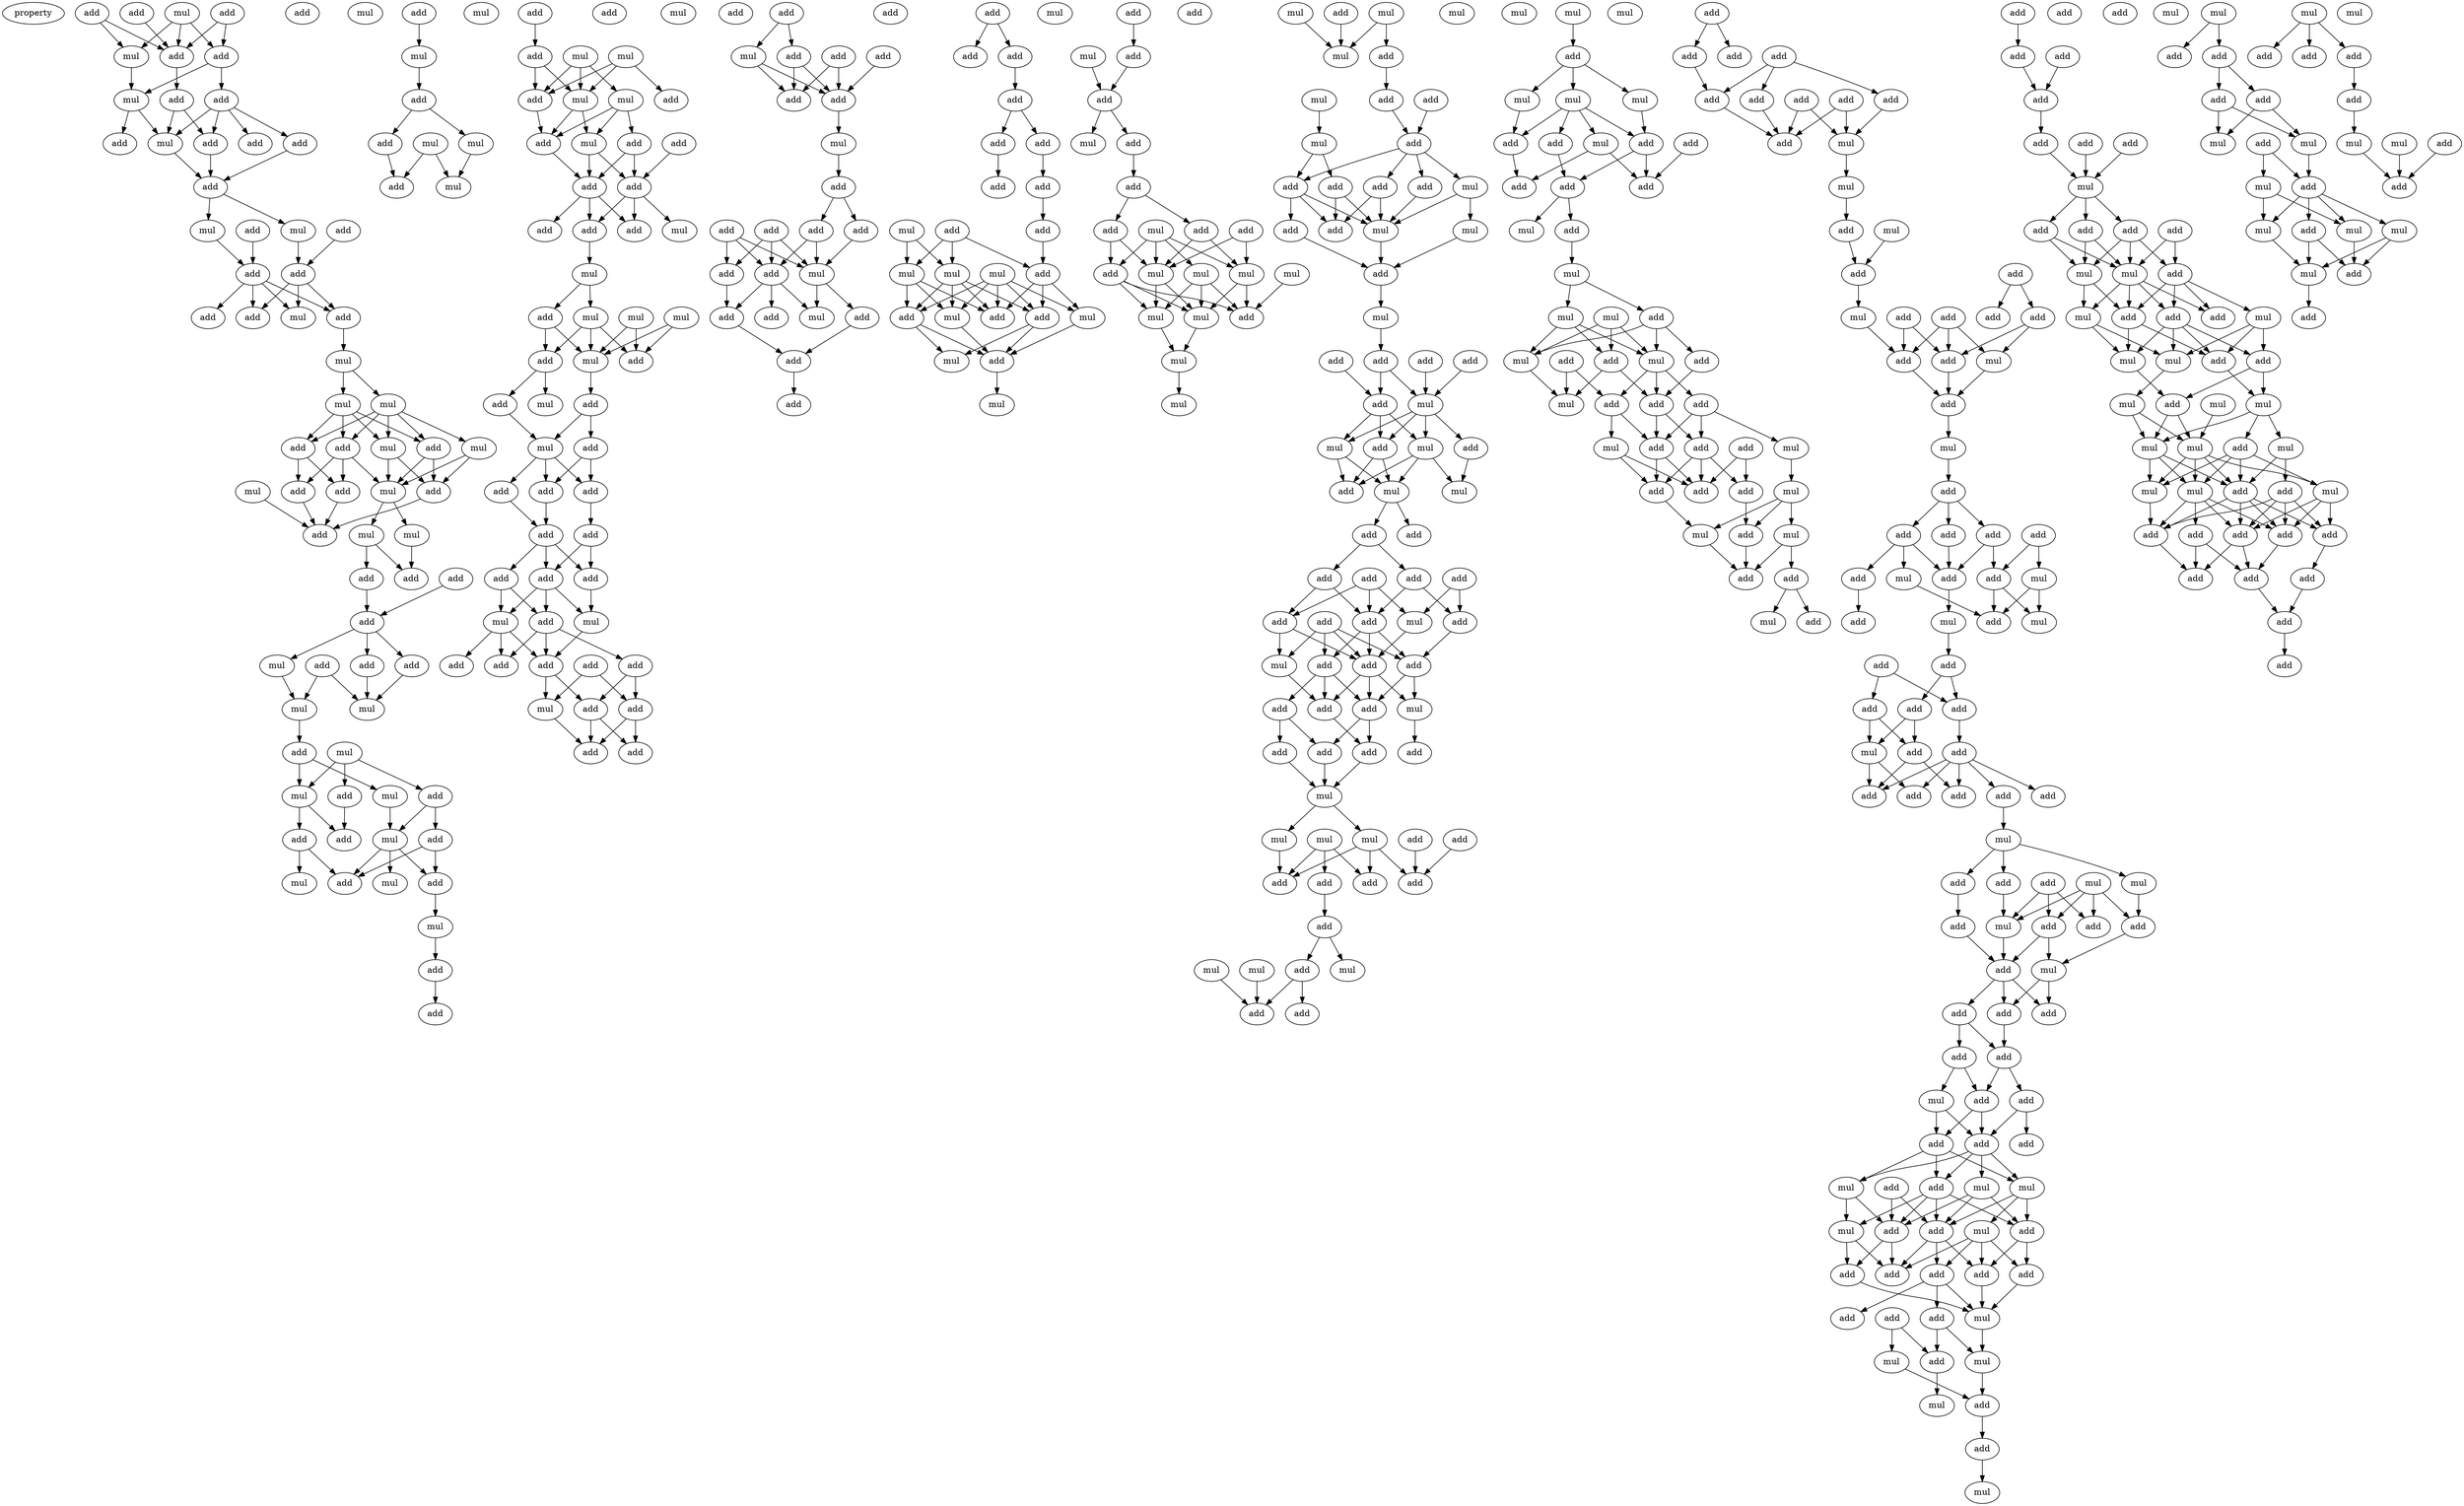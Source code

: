 digraph {
    node [fontcolor=black]
    property [mul=2,lf=2.0]
    0 [ label = add ];
    1 [ label = mul ];
    2 [ label = add ];
    3 [ label = add ];
    4 [ label = add ];
    5 [ label = add ];
    6 [ label = mul ];
    7 [ label = add ];
    8 [ label = add ];
    9 [ label = mul ];
    10 [ label = add ];
    11 [ label = mul ];
    12 [ label = add ];
    13 [ label = add ];
    14 [ label = add ];
    15 [ label = add ];
    16 [ label = mul ];
    17 [ label = add ];
    18 [ label = add ];
    19 [ label = mul ];
    20 [ label = add ];
    21 [ label = add ];
    22 [ label = add ];
    23 [ label = add ];
    24 [ label = mul ];
    25 [ label = add ];
    26 [ label = mul ];
    27 [ label = mul ];
    28 [ label = add ];
    29 [ label = mul ];
    30 [ label = add ];
    31 [ label = mul ];
    32 [ label = mul ];
    33 [ label = add ];
    34 [ label = add ];
    35 [ label = add ];
    36 [ label = mul ];
    37 [ label = add ];
    38 [ label = mul ];
    39 [ label = add ];
    40 [ label = mul ];
    41 [ label = add ];
    42 [ label = mul ];
    43 [ label = add ];
    44 [ label = add ];
    45 [ label = add ];
    46 [ label = add ];
    47 [ label = add ];
    48 [ label = add ];
    49 [ label = add ];
    50 [ label = mul ];
    51 [ label = mul ];
    52 [ label = mul ];
    53 [ label = mul ];
    54 [ label = mul ];
    55 [ label = add ];
    56 [ label = add ];
    57 [ label = add ];
    58 [ label = mul ];
    59 [ label = mul ];
    60 [ label = add ];
    61 [ label = add ];
    62 [ label = add ];
    63 [ label = mul ];
    64 [ label = mul ];
    65 [ label = add ];
    66 [ label = add ];
    67 [ label = mul ];
    68 [ label = mul ];
    69 [ label = add ];
    70 [ label = mul ];
    71 [ label = add ];
    72 [ label = mul ];
    73 [ label = add ];
    74 [ label = add ];
    75 [ label = mul ];
    76 [ label = add ];
    77 [ label = mul ];
    78 [ label = mul ];
    79 [ label = add ];
    80 [ label = add ];
    81 [ label = add ];
    82 [ label = mul ];
    83 [ label = add ];
    84 [ label = mul ];
    85 [ label = add ];
    86 [ label = mul ];
    87 [ label = mul ];
    88 [ label = mul ];
    89 [ label = add ];
    90 [ label = add ];
    91 [ label = mul ];
    92 [ label = add ];
    93 [ label = add ];
    94 [ label = add ];
    95 [ label = add ];
    96 [ label = add ];
    97 [ label = add ];
    98 [ label = mul ];
    99 [ label = add ];
    100 [ label = mul ];
    101 [ label = mul ];
    102 [ label = add ];
    103 [ label = mul ];
    104 [ label = mul ];
    105 [ label = mul ];
    106 [ label = add ];
    107 [ label = add ];
    108 [ label = add ];
    109 [ label = add ];
    110 [ label = mul ];
    111 [ label = add ];
    112 [ label = mul ];
    113 [ label = add ];
    114 [ label = add ];
    115 [ label = add ];
    116 [ label = add ];
    117 [ label = add ];
    118 [ label = add ];
    119 [ label = add ];
    120 [ label = add ];
    121 [ label = mul ];
    122 [ label = add ];
    123 [ label = mul ];
    124 [ label = add ];
    125 [ label = add ];
    126 [ label = add ];
    127 [ label = add ];
    128 [ label = add ];
    129 [ label = mul ];
    130 [ label = add ];
    131 [ label = add ];
    132 [ label = add ];
    133 [ label = add ];
    134 [ label = add ];
    135 [ label = add ];
    136 [ label = mul ];
    137 [ label = add ];
    138 [ label = add ];
    139 [ label = add ];
    140 [ label = add ];
    141 [ label = add ];
    142 [ label = mul ];
    143 [ label = add ];
    144 [ label = add ];
    145 [ label = add ];
    146 [ label = add ];
    147 [ label = add ];
    148 [ label = add ];
    149 [ label = add ];
    150 [ label = mul ];
    151 [ label = add ];
    152 [ label = add ];
    153 [ label = mul ];
    154 [ label = add ];
    155 [ label = add ];
    156 [ label = add ];
    157 [ label = add ];
    158 [ label = add ];
    159 [ label = mul ];
    160 [ label = add ];
    161 [ label = add ];
    162 [ label = add ];
    163 [ label = add ];
    164 [ label = add ];
    165 [ label = add ];
    166 [ label = add ];
    167 [ label = mul ];
    168 [ label = add ];
    169 [ label = add ];
    170 [ label = mul ];
    171 [ label = mul ];
    172 [ label = mul ];
    173 [ label = add ];
    174 [ label = add ];
    175 [ label = mul ];
    176 [ label = mul ];
    177 [ label = add ];
    178 [ label = add ];
    179 [ label = mul ];
    180 [ label = add ];
    181 [ label = mul ];
    182 [ label = add ];
    183 [ label = mul ];
    184 [ label = add ];
    185 [ label = add ];
    186 [ label = mul ];
    187 [ label = add ];
    188 [ label = add ];
    189 [ label = add ];
    190 [ label = add ];
    191 [ label = mul ];
    192 [ label = add ];
    193 [ label = add ];
    194 [ label = mul ];
    195 [ label = mul ];
    196 [ label = mul ];
    197 [ label = add ];
    198 [ label = mul ];
    199 [ label = mul ];
    200 [ label = mul ];
    201 [ label = add ];
    202 [ label = mul ];
    203 [ label = mul ];
    204 [ label = add ];
    205 [ label = mul ];
    206 [ label = mul ];
    207 [ label = mul ];
    208 [ label = add ];
    209 [ label = mul ];
    210 [ label = add ];
    211 [ label = add ];
    212 [ label = mul ];
    213 [ label = mul ];
    214 [ label = add ];
    215 [ label = add ];
    216 [ label = add ];
    217 [ label = mul ];
    218 [ label = add ];
    219 [ label = add ];
    220 [ label = mul ];
    221 [ label = add ];
    222 [ label = mul ];
    223 [ label = add ];
    224 [ label = mul ];
    225 [ label = add ];
    226 [ label = mul ];
    227 [ label = add ];
    228 [ label = add ];
    229 [ label = add ];
    230 [ label = add ];
    231 [ label = add ];
    232 [ label = mul ];
    233 [ label = mul ];
    234 [ label = add ];
    235 [ label = mul ];
    236 [ label = add ];
    237 [ label = add ];
    238 [ label = mul ];
    239 [ label = mul ];
    240 [ label = add ];
    241 [ label = add ];
    242 [ label = add ];
    243 [ label = add ];
    244 [ label = add ];
    245 [ label = add ];
    246 [ label = add ];
    247 [ label = add ];
    248 [ label = add ];
    249 [ label = add ];
    250 [ label = mul ];
    251 [ label = add ];
    252 [ label = mul ];
    253 [ label = add ];
    254 [ label = add ];
    255 [ label = mul ];
    256 [ label = add ];
    257 [ label = add ];
    258 [ label = add ];
    259 [ label = add ];
    260 [ label = add ];
    261 [ label = add ];
    262 [ label = add ];
    263 [ label = mul ];
    264 [ label = add ];
    265 [ label = add ];
    266 [ label = mul ];
    267 [ label = mul ];
    268 [ label = mul ];
    269 [ label = add ];
    270 [ label = add ];
    271 [ label = add ];
    272 [ label = add ];
    273 [ label = add ];
    274 [ label = mul ];
    275 [ label = add ];
    276 [ label = mul ];
    277 [ label = mul ];
    278 [ label = mul ];
    279 [ label = add ];
    280 [ label = add ];
    281 [ label = add ];
    282 [ label = mul ];
    283 [ label = mul ];
    284 [ label = mul ];
    285 [ label = add ];
    286 [ label = mul ];
    287 [ label = add ];
    288 [ label = add ];
    289 [ label = add ];
    290 [ label = add ];
    291 [ label = add ];
    292 [ label = add ];
    293 [ label = mul ];
    294 [ label = add ];
    295 [ label = mul ];
    296 [ label = add ];
    297 [ label = mul ];
    298 [ label = mul ];
    299 [ label = mul ];
    300 [ label = add ];
    301 [ label = add ];
    302 [ label = add ];
    303 [ label = mul ];
    304 [ label = mul ];
    305 [ label = add ];
    306 [ label = add ];
    307 [ label = add ];
    308 [ label = mul ];
    309 [ label = mul ];
    310 [ label = add ];
    311 [ label = add ];
    312 [ label = add ];
    313 [ label = mul ];
    314 [ label = add ];
    315 [ label = add ];
    316 [ label = add ];
    317 [ label = mul ];
    318 [ label = add ];
    319 [ label = mul ];
    320 [ label = add ];
    321 [ label = add ];
    322 [ label = mul ];
    323 [ label = add ];
    324 [ label = mul ];
    325 [ label = add ];
    326 [ label = add ];
    327 [ label = add ];
    328 [ label = add ];
    329 [ label = add ];
    330 [ label = add ];
    331 [ label = add ];
    332 [ label = add ];
    333 [ label = add ];
    334 [ label = add ];
    335 [ label = mul ];
    336 [ label = mul ];
    337 [ label = add ];
    338 [ label = mul ];
    339 [ label = add ];
    340 [ label = add ];
    341 [ label = add ];
    342 [ label = add ];
    343 [ label = add ];
    344 [ label = mul ];
    345 [ label = add ];
    346 [ label = mul ];
    347 [ label = add ];
    348 [ label = add ];
    349 [ label = add ];
    350 [ label = mul ];
    351 [ label = add ];
    352 [ label = add ];
    353 [ label = add ];
    354 [ label = add ];
    355 [ label = add ];
    356 [ label = add ];
    357 [ label = add ];
    358 [ label = mul ];
    359 [ label = add ];
    360 [ label = mul ];
    361 [ label = add ];
    362 [ label = mul ];
    363 [ label = mul ];
    364 [ label = add ];
    365 [ label = add ];
    366 [ label = add ];
    367 [ label = add ];
    368 [ label = add ];
    369 [ label = add ];
    370 [ label = mul ];
    371 [ label = add ];
    372 [ label = add ];
    373 [ label = add ];
    374 [ label = add ];
    375 [ label = add ];
    376 [ label = add ];
    377 [ label = add ];
    378 [ label = mul ];
    379 [ label = mul ];
    380 [ label = add ];
    381 [ label = add ];
    382 [ label = mul ];
    383 [ label = add ];
    384 [ label = add ];
    385 [ label = mul ];
    386 [ label = add ];
    387 [ label = add ];
    388 [ label = add ];
    389 [ label = add ];
    390 [ label = mul ];
    391 [ label = add ];
    392 [ label = add ];
    393 [ label = add ];
    394 [ label = add ];
    395 [ label = add ];
    396 [ label = mul ];
    397 [ label = add ];
    398 [ label = add ];
    399 [ label = add ];
    400 [ label = add ];
    401 [ label = add ];
    402 [ label = mul ];
    403 [ label = add ];
    404 [ label = mul ];
    405 [ label = add ];
    406 [ label = mul ];
    407 [ label = mul ];
    408 [ label = mul ];
    409 [ label = add ];
    410 [ label = add ];
    411 [ label = add ];
    412 [ label = add ];
    413 [ label = add ];
    414 [ label = add ];
    415 [ label = add ];
    416 [ label = add ];
    417 [ label = add ];
    418 [ label = add ];
    419 [ label = add ];
    420 [ label = mul ];
    421 [ label = add ];
    422 [ label = mul ];
    423 [ label = mul ];
    424 [ label = mul ];
    425 [ label = add ];
    426 [ label = add ];
    427 [ label = add ];
    428 [ label = add ];
    429 [ label = add ];
    430 [ label = mul ];
    431 [ label = add ];
    432 [ label = add ];
    433 [ label = add ];
    434 [ label = add ];
    435 [ label = add ];
    436 [ label = mul ];
    437 [ label = add ];
    438 [ label = mul ];
    439 [ label = add ];
    440 [ label = add ];
    441 [ label = add ];
    442 [ label = add ];
    443 [ label = mul ];
    444 [ label = add ];
    445 [ label = mul ];
    446 [ label = mul ];
    447 [ label = add ];
    448 [ label = add ];
    449 [ label = mul ];
    450 [ label = add ];
    451 [ label = add ];
    452 [ label = mul ];
    453 [ label = add ];
    454 [ label = mul ];
    455 [ label = add ];
    456 [ label = mul ];
    457 [ label = mul ];
    458 [ label = mul ];
    459 [ label = mul ];
    460 [ label = mul ];
    461 [ label = add ];
    462 [ label = mul ];
    463 [ label = add ];
    464 [ label = mul ];
    465 [ label = add ];
    466 [ label = mul ];
    467 [ label = mul ];
    468 [ label = add ];
    469 [ label = add ];
    470 [ label = add ];
    471 [ label = add ];
    472 [ label = add ];
    473 [ label = add ];
    474 [ label = add ];
    475 [ label = add ];
    476 [ label = mul ];
    477 [ label = add ];
    478 [ label = add ];
    479 [ label = add ];
    480 [ label = add ];
    481 [ label = add ];
    482 [ label = add ];
    483 [ label = add ];
    484 [ label = mul ];
    485 [ label = mul ];
    486 [ label = add ];
    487 [ label = mul ];
    488 [ label = mul ];
    489 [ label = mul ];
    490 [ label = mul ];
    491 [ label = add ];
    492 [ label = mul ];
    493 [ label = add ];
    494 [ label = mul ];
    495 [ label = add ];
    496 [ label = add ];
    497 [ label = add ];
    498 [ label = add ];
    499 [ label = add ];
    500 [ label = mul ];
    501 [ label = mul ];
    502 [ label = mul ];
    503 [ label = add ];
    504 [ label = add ];
    0 -> 5 [ name = 0 ];
    1 -> 4 [ name = 1 ];
    1 -> 5 [ name = 2 ];
    1 -> 6 [ name = 3 ];
    2 -> 4 [ name = 4 ];
    2 -> 5 [ name = 5 ];
    3 -> 5 [ name = 6 ];
    3 -> 6 [ name = 7 ];
    4 -> 8 [ name = 8 ];
    4 -> 9 [ name = 9 ];
    5 -> 7 [ name = 10 ];
    6 -> 9 [ name = 11 ];
    7 -> 11 [ name = 12 ];
    7 -> 13 [ name = 13 ];
    8 -> 10 [ name = 14 ];
    8 -> 11 [ name = 15 ];
    8 -> 12 [ name = 16 ];
    8 -> 13 [ name = 17 ];
    9 -> 11 [ name = 18 ];
    9 -> 14 [ name = 19 ];
    11 -> 15 [ name = 20 ];
    12 -> 15 [ name = 21 ];
    13 -> 15 [ name = 22 ];
    15 -> 16 [ name = 23 ];
    15 -> 19 [ name = 24 ];
    16 -> 20 [ name = 25 ];
    17 -> 20 [ name = 26 ];
    18 -> 21 [ name = 27 ];
    19 -> 21 [ name = 28 ];
    20 -> 22 [ name = 29 ];
    20 -> 23 [ name = 30 ];
    20 -> 24 [ name = 31 ];
    20 -> 25 [ name = 32 ];
    21 -> 23 [ name = 33 ];
    21 -> 24 [ name = 34 ];
    21 -> 25 [ name = 35 ];
    25 -> 26 [ name = 36 ];
    26 -> 27 [ name = 37 ];
    26 -> 29 [ name = 38 ];
    27 -> 30 [ name = 39 ];
    27 -> 31 [ name = 40 ];
    27 -> 33 [ name = 41 ];
    27 -> 34 [ name = 42 ];
    29 -> 30 [ name = 43 ];
    29 -> 31 [ name = 44 ];
    29 -> 32 [ name = 45 ];
    29 -> 33 [ name = 46 ];
    29 -> 34 [ name = 47 ];
    30 -> 37 [ name = 48 ];
    30 -> 39 [ name = 49 ];
    31 -> 35 [ name = 50 ];
    31 -> 36 [ name = 51 ];
    32 -> 35 [ name = 52 ];
    32 -> 36 [ name = 53 ];
    33 -> 35 [ name = 54 ];
    33 -> 36 [ name = 55 ];
    34 -> 36 [ name = 56 ];
    34 -> 37 [ name = 57 ];
    34 -> 39 [ name = 58 ];
    35 -> 41 [ name = 59 ];
    36 -> 40 [ name = 60 ];
    36 -> 42 [ name = 61 ];
    37 -> 41 [ name = 62 ];
    38 -> 41 [ name = 63 ];
    39 -> 41 [ name = 64 ];
    40 -> 43 [ name = 65 ];
    40 -> 44 [ name = 66 ];
    42 -> 43 [ name = 67 ];
    44 -> 46 [ name = 68 ];
    45 -> 46 [ name = 69 ];
    46 -> 47 [ name = 70 ];
    46 -> 49 [ name = 71 ];
    46 -> 50 [ name = 72 ];
    47 -> 53 [ name = 73 ];
    48 -> 52 [ name = 74 ];
    48 -> 53 [ name = 75 ];
    49 -> 53 [ name = 76 ];
    50 -> 52 [ name = 77 ];
    52 -> 55 [ name = 78 ];
    54 -> 56 [ name = 79 ];
    54 -> 57 [ name = 80 ];
    54 -> 59 [ name = 81 ];
    55 -> 58 [ name = 82 ];
    55 -> 59 [ name = 83 ];
    56 -> 61 [ name = 84 ];
    56 -> 63 [ name = 85 ];
    57 -> 60 [ name = 86 ];
    58 -> 63 [ name = 87 ];
    59 -> 60 [ name = 88 ];
    59 -> 62 [ name = 89 ];
    61 -> 65 [ name = 90 ];
    61 -> 66 [ name = 91 ];
    62 -> 65 [ name = 92 ];
    62 -> 67 [ name = 93 ];
    63 -> 64 [ name = 94 ];
    63 -> 65 [ name = 95 ];
    63 -> 66 [ name = 96 ];
    66 -> 68 [ name = 97 ];
    68 -> 71 [ name = 98 ];
    69 -> 72 [ name = 99 ];
    71 -> 73 [ name = 100 ];
    72 -> 74 [ name = 101 ];
    74 -> 76 [ name = 102 ];
    74 -> 77 [ name = 103 ];
    75 -> 78 [ name = 104 ];
    75 -> 79 [ name = 105 ];
    76 -> 79 [ name = 106 ];
    77 -> 78 [ name = 107 ];
    80 -> 83 [ name = 108 ];
    82 -> 85 [ name = 109 ];
    82 -> 88 [ name = 110 ];
    82 -> 89 [ name = 111 ];
    83 -> 85 [ name = 112 ];
    83 -> 88 [ name = 113 ];
    84 -> 85 [ name = 114 ];
    84 -> 86 [ name = 115 ];
    84 -> 88 [ name = 116 ];
    85 -> 90 [ name = 117 ];
    86 -> 90 [ name = 118 ];
    86 -> 91 [ name = 119 ];
    86 -> 92 [ name = 120 ];
    88 -> 90 [ name = 121 ];
    88 -> 91 [ name = 122 ];
    90 -> 94 [ name = 123 ];
    91 -> 94 [ name = 124 ];
    91 -> 95 [ name = 125 ];
    92 -> 94 [ name = 126 ];
    92 -> 95 [ name = 127 ];
    93 -> 95 [ name = 128 ];
    94 -> 96 [ name = 129 ];
    94 -> 97 [ name = 130 ];
    94 -> 99 [ name = 131 ];
    95 -> 96 [ name = 132 ];
    95 -> 97 [ name = 133 ];
    95 -> 98 [ name = 134 ];
    96 -> 100 [ name = 135 ];
    100 -> 101 [ name = 136 ];
    100 -> 102 [ name = 137 ];
    101 -> 105 [ name = 138 ];
    101 -> 106 [ name = 139 ];
    101 -> 107 [ name = 140 ];
    102 -> 105 [ name = 141 ];
    102 -> 106 [ name = 142 ];
    103 -> 105 [ name = 143 ];
    103 -> 107 [ name = 144 ];
    104 -> 105 [ name = 145 ];
    104 -> 107 [ name = 146 ];
    105 -> 109 [ name = 147 ];
    106 -> 108 [ name = 148 ];
    106 -> 110 [ name = 149 ];
    108 -> 112 [ name = 150 ];
    109 -> 111 [ name = 151 ];
    109 -> 112 [ name = 152 ];
    111 -> 114 [ name = 153 ];
    111 -> 115 [ name = 154 ];
    112 -> 113 [ name = 155 ];
    112 -> 114 [ name = 156 ];
    112 -> 115 [ name = 157 ];
    113 -> 116 [ name = 158 ];
    114 -> 116 [ name = 159 ];
    115 -> 117 [ name = 160 ];
    116 -> 118 [ name = 161 ];
    116 -> 119 [ name = 162 ];
    116 -> 120 [ name = 163 ];
    117 -> 118 [ name = 164 ];
    117 -> 119 [ name = 165 ];
    118 -> 121 [ name = 166 ];
    118 -> 122 [ name = 167 ];
    118 -> 123 [ name = 168 ];
    119 -> 123 [ name = 169 ];
    120 -> 121 [ name = 170 ];
    120 -> 122 [ name = 171 ];
    121 -> 125 [ name = 172 ];
    121 -> 126 [ name = 173 ];
    121 -> 127 [ name = 174 ];
    122 -> 125 [ name = 175 ];
    122 -> 126 [ name = 176 ];
    122 -> 128 [ name = 177 ];
    123 -> 125 [ name = 178 ];
    124 -> 129 [ name = 179 ];
    124 -> 130 [ name = 180 ];
    125 -> 129 [ name = 181 ];
    125 -> 131 [ name = 182 ];
    128 -> 130 [ name = 183 ];
    128 -> 131 [ name = 184 ];
    129 -> 132 [ name = 185 ];
    130 -> 132 [ name = 186 ];
    130 -> 133 [ name = 187 ];
    131 -> 132 [ name = 188 ];
    131 -> 133 [ name = 189 ];
    135 -> 136 [ name = 190 ];
    135 -> 137 [ name = 191 ];
    136 -> 140 [ name = 192 ];
    136 -> 141 [ name = 193 ];
    137 -> 140 [ name = 194 ];
    137 -> 141 [ name = 195 ];
    138 -> 140 [ name = 196 ];
    138 -> 141 [ name = 197 ];
    139 -> 141 [ name = 198 ];
    141 -> 142 [ name = 199 ];
    142 -> 143 [ name = 200 ];
    143 -> 144 [ name = 201 ];
    143 -> 147 [ name = 202 ];
    144 -> 150 [ name = 203 ];
    145 -> 148 [ name = 204 ];
    145 -> 149 [ name = 205 ];
    145 -> 150 [ name = 206 ];
    146 -> 148 [ name = 207 ];
    146 -> 149 [ name = 208 ];
    146 -> 150 [ name = 209 ];
    147 -> 149 [ name = 210 ];
    147 -> 150 [ name = 211 ];
    148 -> 152 [ name = 212 ];
    149 -> 151 [ name = 213 ];
    149 -> 152 [ name = 214 ];
    149 -> 153 [ name = 215 ];
    150 -> 153 [ name = 216 ];
    150 -> 154 [ name = 217 ];
    152 -> 155 [ name = 218 ];
    154 -> 155 [ name = 219 ];
    155 -> 157 [ name = 220 ];
    158 -> 160 [ name = 221 ];
    158 -> 161 [ name = 222 ];
    161 -> 162 [ name = 223 ];
    162 -> 163 [ name = 224 ];
    162 -> 164 [ name = 225 ];
    163 -> 165 [ name = 226 ];
    164 -> 166 [ name = 227 ];
    166 -> 169 [ name = 228 ];
    167 -> 171 [ name = 229 ];
    167 -> 172 [ name = 230 ];
    168 -> 171 [ name = 231 ];
    168 -> 172 [ name = 232 ];
    168 -> 173 [ name = 233 ];
    169 -> 173 [ name = 234 ];
    170 -> 174 [ name = 235 ];
    170 -> 175 [ name = 236 ];
    170 -> 176 [ name = 237 ];
    170 -> 177 [ name = 238 ];
    170 -> 178 [ name = 239 ];
    171 -> 174 [ name = 240 ];
    171 -> 175 [ name = 241 ];
    171 -> 177 [ name = 242 ];
    171 -> 178 [ name = 243 ];
    172 -> 174 [ name = 244 ];
    172 -> 175 [ name = 245 ];
    172 -> 177 [ name = 246 ];
    173 -> 174 [ name = 247 ];
    173 -> 176 [ name = 248 ];
    173 -> 178 [ name = 249 ];
    175 -> 180 [ name = 250 ];
    176 -> 180 [ name = 251 ];
    177 -> 179 [ name = 252 ];
    177 -> 180 [ name = 253 ];
    178 -> 179 [ name = 254 ];
    178 -> 180 [ name = 255 ];
    180 -> 181 [ name = 256 ];
    182 -> 184 [ name = 257 ];
    183 -> 185 [ name = 258 ];
    184 -> 185 [ name = 259 ];
    185 -> 186 [ name = 260 ];
    185 -> 188 [ name = 261 ];
    188 -> 189 [ name = 262 ];
    189 -> 190 [ name = 263 ];
    189 -> 192 [ name = 264 ];
    190 -> 194 [ name = 265 ];
    190 -> 197 [ name = 266 ];
    191 -> 194 [ name = 267 ];
    191 -> 196 [ name = 268 ];
    191 -> 197 [ name = 269 ];
    191 -> 198 [ name = 270 ];
    192 -> 194 [ name = 271 ];
    192 -> 198 [ name = 272 ];
    193 -> 194 [ name = 273 ];
    193 -> 198 [ name = 274 ];
    194 -> 199 [ name = 275 ];
    194 -> 200 [ name = 276 ];
    195 -> 201 [ name = 277 ];
    196 -> 199 [ name = 278 ];
    196 -> 200 [ name = 279 ];
    196 -> 201 [ name = 280 ];
    197 -> 199 [ name = 281 ];
    197 -> 200 [ name = 282 ];
    197 -> 201 [ name = 283 ];
    198 -> 199 [ name = 284 ];
    198 -> 201 [ name = 285 ];
    199 -> 202 [ name = 286 ];
    200 -> 202 [ name = 287 ];
    202 -> 206 [ name = 288 ];
    203 -> 209 [ name = 289 ];
    204 -> 209 [ name = 290 ];
    207 -> 208 [ name = 291 ];
    207 -> 209 [ name = 292 ];
    208 -> 210 [ name = 293 ];
    210 -> 214 [ name = 294 ];
    211 -> 214 [ name = 295 ];
    212 -> 213 [ name = 296 ];
    213 -> 215 [ name = 297 ];
    213 -> 219 [ name = 298 ];
    214 -> 215 [ name = 299 ];
    214 -> 216 [ name = 300 ];
    214 -> 217 [ name = 301 ];
    214 -> 218 [ name = 302 ];
    215 -> 220 [ name = 303 ];
    215 -> 221 [ name = 304 ];
    215 -> 223 [ name = 305 ];
    216 -> 220 [ name = 306 ];
    217 -> 220 [ name = 307 ];
    217 -> 222 [ name = 308 ];
    218 -> 220 [ name = 309 ];
    218 -> 223 [ name = 310 ];
    219 -> 220 [ name = 311 ];
    219 -> 223 [ name = 312 ];
    220 -> 225 [ name = 313 ];
    221 -> 225 [ name = 314 ];
    222 -> 225 [ name = 315 ];
    225 -> 226 [ name = 316 ];
    226 -> 228 [ name = 317 ];
    227 -> 232 [ name = 318 ];
    228 -> 231 [ name = 319 ];
    228 -> 232 [ name = 320 ];
    229 -> 232 [ name = 321 ];
    230 -> 231 [ name = 322 ];
    231 -> 233 [ name = 323 ];
    231 -> 234 [ name = 324 ];
    231 -> 235 [ name = 325 ];
    232 -> 233 [ name = 326 ];
    232 -> 234 [ name = 327 ];
    232 -> 235 [ name = 328 ];
    232 -> 236 [ name = 329 ];
    233 -> 237 [ name = 330 ];
    233 -> 239 [ name = 331 ];
    234 -> 237 [ name = 332 ];
    234 -> 239 [ name = 333 ];
    235 -> 237 [ name = 334 ];
    235 -> 238 [ name = 335 ];
    235 -> 239 [ name = 336 ];
    236 -> 238 [ name = 337 ];
    239 -> 240 [ name = 338 ];
    239 -> 241 [ name = 339 ];
    240 -> 243 [ name = 340 ];
    240 -> 244 [ name = 341 ];
    242 -> 247 [ name = 342 ];
    242 -> 250 [ name = 343 ];
    243 -> 246 [ name = 344 ];
    243 -> 248 [ name = 345 ];
    244 -> 247 [ name = 346 ];
    244 -> 248 [ name = 347 ];
    245 -> 246 [ name = 348 ];
    245 -> 248 [ name = 349 ];
    245 -> 250 [ name = 350 ];
    246 -> 251 [ name = 351 ];
    246 -> 252 [ name = 352 ];
    247 -> 253 [ name = 353 ];
    248 -> 251 [ name = 354 ];
    248 -> 253 [ name = 355 ];
    248 -> 254 [ name = 356 ];
    249 -> 251 [ name = 357 ];
    249 -> 252 [ name = 358 ];
    249 -> 253 [ name = 359 ];
    249 -> 254 [ name = 360 ];
    250 -> 251 [ name = 361 ];
    251 -> 255 [ name = 362 ];
    251 -> 256 [ name = 363 ];
    251 -> 257 [ name = 364 ];
    252 -> 257 [ name = 365 ];
    253 -> 255 [ name = 366 ];
    253 -> 256 [ name = 367 ];
    254 -> 256 [ name = 368 ];
    254 -> 257 [ name = 369 ];
    254 -> 258 [ name = 370 ];
    255 -> 261 [ name = 371 ];
    256 -> 260 [ name = 372 ];
    256 -> 262 [ name = 373 ];
    257 -> 260 [ name = 374 ];
    258 -> 259 [ name = 375 ];
    258 -> 262 [ name = 376 ];
    259 -> 263 [ name = 377 ];
    260 -> 263 [ name = 378 ];
    262 -> 263 [ name = 379 ];
    263 -> 266 [ name = 380 ];
    263 -> 268 [ name = 381 ];
    264 -> 272 [ name = 382 ];
    265 -> 272 [ name = 383 ];
    266 -> 269 [ name = 384 ];
    266 -> 271 [ name = 385 ];
    266 -> 272 [ name = 386 ];
    267 -> 269 [ name = 387 ];
    267 -> 270 [ name = 388 ];
    267 -> 271 [ name = 389 ];
    268 -> 271 [ name = 390 ];
    270 -> 273 [ name = 391 ];
    273 -> 275 [ name = 392 ];
    273 -> 278 [ name = 393 ];
    274 -> 279 [ name = 394 ];
    275 -> 279 [ name = 395 ];
    275 -> 280 [ name = 396 ];
    276 -> 279 [ name = 397 ];
    277 -> 281 [ name = 398 ];
    281 -> 282 [ name = 399 ];
    281 -> 283 [ name = 400 ];
    281 -> 284 [ name = 401 ];
    282 -> 285 [ name = 402 ];
    282 -> 286 [ name = 403 ];
    282 -> 287 [ name = 404 ];
    282 -> 289 [ name = 405 ];
    283 -> 289 [ name = 406 ];
    284 -> 285 [ name = 407 ];
    285 -> 291 [ name = 408 ];
    286 -> 291 [ name = 409 ];
    286 -> 292 [ name = 410 ];
    287 -> 290 [ name = 411 ];
    288 -> 292 [ name = 412 ];
    289 -> 290 [ name = 413 ];
    289 -> 292 [ name = 414 ];
    290 -> 293 [ name = 415 ];
    290 -> 294 [ name = 416 ];
    294 -> 295 [ name = 417 ];
    295 -> 296 [ name = 418 ];
    295 -> 298 [ name = 419 ];
    296 -> 299 [ name = 420 ];
    296 -> 301 [ name = 421 ];
    296 -> 303 [ name = 422 ];
    297 -> 299 [ name = 423 ];
    297 -> 300 [ name = 424 ];
    297 -> 303 [ name = 425 ];
    298 -> 299 [ name = 426 ];
    298 -> 300 [ name = 427 ];
    298 -> 303 [ name = 428 ];
    299 -> 304 [ name = 429 ];
    300 -> 304 [ name = 430 ];
    300 -> 307 [ name = 431 ];
    301 -> 307 [ name = 432 ];
    302 -> 304 [ name = 433 ];
    302 -> 306 [ name = 434 ];
    303 -> 305 [ name = 435 ];
    303 -> 306 [ name = 436 ];
    303 -> 307 [ name = 437 ];
    305 -> 309 [ name = 438 ];
    305 -> 310 [ name = 439 ];
    305 -> 312 [ name = 440 ];
    306 -> 308 [ name = 441 ];
    306 -> 312 [ name = 442 ];
    307 -> 310 [ name = 443 ];
    307 -> 312 [ name = 444 ];
    308 -> 315 [ name = 445 ];
    308 -> 316 [ name = 446 ];
    309 -> 313 [ name = 447 ];
    310 -> 314 [ name = 448 ];
    310 -> 315 [ name = 449 ];
    310 -> 316 [ name = 450 ];
    311 -> 314 [ name = 451 ];
    311 -> 316 [ name = 452 ];
    312 -> 315 [ name = 453 ];
    312 -> 316 [ name = 454 ];
    313 -> 317 [ name = 455 ];
    313 -> 318 [ name = 456 ];
    313 -> 319 [ name = 457 ];
    314 -> 318 [ name = 458 ];
    315 -> 319 [ name = 459 ];
    317 -> 320 [ name = 460 ];
    317 -> 321 [ name = 461 ];
    318 -> 320 [ name = 462 ];
    319 -> 320 [ name = 463 ];
    321 -> 322 [ name = 464 ];
    321 -> 323 [ name = 465 ];
    325 -> 326 [ name = 466 ];
    325 -> 328 [ name = 467 ];
    326 -> 333 [ name = 468 ];
    327 -> 331 [ name = 469 ];
    327 -> 332 [ name = 470 ];
    327 -> 333 [ name = 471 ];
    329 -> 334 [ name = 472 ];
    329 -> 335 [ name = 473 ];
    330 -> 334 [ name = 474 ];
    330 -> 335 [ name = 475 ];
    331 -> 334 [ name = 476 ];
    332 -> 335 [ name = 477 ];
    333 -> 334 [ name = 478 ];
    335 -> 336 [ name = 479 ];
    336 -> 337 [ name = 480 ];
    337 -> 340 [ name = 481 ];
    338 -> 340 [ name = 482 ];
    339 -> 341 [ name = 483 ];
    339 -> 342 [ name = 484 ];
    340 -> 344 [ name = 485 ];
    341 -> 346 [ name = 486 ];
    341 -> 348 [ name = 487 ];
    343 -> 346 [ name = 488 ];
    343 -> 347 [ name = 489 ];
    343 -> 348 [ name = 490 ];
    344 -> 347 [ name = 491 ];
    345 -> 347 [ name = 492 ];
    345 -> 348 [ name = 493 ];
    346 -> 349 [ name = 494 ];
    347 -> 349 [ name = 495 ];
    348 -> 349 [ name = 496 ];
    349 -> 350 [ name = 497 ];
    350 -> 351 [ name = 498 ];
    351 -> 353 [ name = 499 ];
    351 -> 354 [ name = 500 ];
    351 -> 355 [ name = 501 ];
    352 -> 356 [ name = 502 ];
    352 -> 358 [ name = 503 ];
    353 -> 359 [ name = 504 ];
    354 -> 357 [ name = 505 ];
    354 -> 359 [ name = 506 ];
    354 -> 360 [ name = 507 ];
    355 -> 356 [ name = 508 ];
    355 -> 359 [ name = 509 ];
    356 -> 361 [ name = 510 ];
    356 -> 362 [ name = 511 ];
    357 -> 364 [ name = 512 ];
    358 -> 361 [ name = 513 ];
    358 -> 362 [ name = 514 ];
    359 -> 363 [ name = 515 ];
    360 -> 361 [ name = 516 ];
    363 -> 365 [ name = 517 ];
    365 -> 367 [ name = 518 ];
    365 -> 368 [ name = 519 ];
    366 -> 368 [ name = 520 ];
    366 -> 369 [ name = 521 ];
    367 -> 370 [ name = 522 ];
    367 -> 372 [ name = 523 ];
    368 -> 371 [ name = 524 ];
    369 -> 370 [ name = 525 ];
    369 -> 372 [ name = 526 ];
    370 -> 374 [ name = 527 ];
    370 -> 375 [ name = 528 ];
    371 -> 373 [ name = 529 ];
    371 -> 374 [ name = 530 ];
    371 -> 375 [ name = 531 ];
    371 -> 376 [ name = 532 ];
    371 -> 377 [ name = 533 ];
    372 -> 374 [ name = 534 ];
    372 -> 376 [ name = 535 ];
    377 -> 378 [ name = 536 ];
    378 -> 380 [ name = 537 ];
    378 -> 381 [ name = 538 ];
    378 -> 382 [ name = 539 ];
    379 -> 384 [ name = 540 ];
    379 -> 385 [ name = 541 ];
    379 -> 387 [ name = 542 ];
    379 -> 388 [ name = 543 ];
    380 -> 385 [ name = 544 ];
    381 -> 386 [ name = 545 ];
    382 -> 387 [ name = 546 ];
    383 -> 384 [ name = 547 ];
    383 -> 385 [ name = 548 ];
    383 -> 388 [ name = 549 ];
    384 -> 389 [ name = 550 ];
    384 -> 390 [ name = 551 ];
    385 -> 389 [ name = 552 ];
    386 -> 389 [ name = 553 ];
    387 -> 390 [ name = 554 ];
    389 -> 391 [ name = 555 ];
    389 -> 392 [ name = 556 ];
    389 -> 393 [ name = 557 ];
    390 -> 392 [ name = 558 ];
    390 -> 393 [ name = 559 ];
    391 -> 394 [ name = 560 ];
    391 -> 395 [ name = 561 ];
    393 -> 395 [ name = 562 ];
    394 -> 396 [ name = 563 ];
    394 -> 397 [ name = 564 ];
    395 -> 397 [ name = 565 ];
    395 -> 398 [ name = 566 ];
    396 -> 399 [ name = 567 ];
    396 -> 401 [ name = 568 ];
    397 -> 399 [ name = 569 ];
    397 -> 401 [ name = 570 ];
    398 -> 399 [ name = 571 ];
    398 -> 400 [ name = 572 ];
    399 -> 402 [ name = 573 ];
    399 -> 403 [ name = 574 ];
    399 -> 404 [ name = 575 ];
    399 -> 406 [ name = 576 ];
    401 -> 402 [ name = 577 ];
    401 -> 403 [ name = 578 ];
    401 -> 404 [ name = 579 ];
    402 -> 407 [ name = 580 ];
    402 -> 409 [ name = 581 ];
    403 -> 407 [ name = 582 ];
    403 -> 409 [ name = 583 ];
    403 -> 410 [ name = 584 ];
    403 -> 411 [ name = 585 ];
    404 -> 408 [ name = 586 ];
    404 -> 410 [ name = 587 ];
    404 -> 411 [ name = 588 ];
    405 -> 409 [ name = 589 ];
    405 -> 410 [ name = 590 ];
    406 -> 409 [ name = 591 ];
    406 -> 410 [ name = 592 ];
    406 -> 411 [ name = 593 ];
    407 -> 413 [ name = 594 ];
    407 -> 414 [ name = 595 ];
    408 -> 412 [ name = 596 ];
    408 -> 413 [ name = 597 ];
    408 -> 415 [ name = 598 ];
    408 -> 416 [ name = 599 ];
    409 -> 413 [ name = 600 ];
    409 -> 414 [ name = 601 ];
    410 -> 413 [ name = 602 ];
    410 -> 415 [ name = 603 ];
    410 -> 416 [ name = 604 ];
    411 -> 412 [ name = 605 ];
    411 -> 416 [ name = 606 ];
    412 -> 420 [ name = 607 ];
    414 -> 420 [ name = 608 ];
    415 -> 418 [ name = 609 ];
    415 -> 419 [ name = 610 ];
    415 -> 420 [ name = 611 ];
    416 -> 420 [ name = 612 ];
    417 -> 421 [ name = 613 ];
    417 -> 422 [ name = 614 ];
    419 -> 421 [ name = 615 ];
    419 -> 423 [ name = 616 ];
    420 -> 423 [ name = 617 ];
    421 -> 424 [ name = 618 ];
    422 -> 425 [ name = 619 ];
    423 -> 425 [ name = 620 ];
    425 -> 427 [ name = 621 ];
    426 -> 429 [ name = 622 ];
    427 -> 430 [ name = 623 ];
    429 -> 432 [ name = 624 ];
    431 -> 432 [ name = 625 ];
    432 -> 433 [ name = 626 ];
    433 -> 438 [ name = 627 ];
    435 -> 438 [ name = 628 ];
    437 -> 438 [ name = 629 ];
    438 -> 440 [ name = 630 ];
    438 -> 441 [ name = 631 ];
    438 -> 442 [ name = 632 ];
    439 -> 443 [ name = 633 ];
    439 -> 444 [ name = 634 ];
    440 -> 443 [ name = 635 ];
    440 -> 444 [ name = 636 ];
    440 -> 445 [ name = 637 ];
    441 -> 443 [ name = 638 ];
    441 -> 445 [ name = 639 ];
    442 -> 443 [ name = 640 ];
    442 -> 445 [ name = 641 ];
    443 -> 446 [ name = 642 ];
    443 -> 447 [ name = 643 ];
    443 -> 448 [ name = 644 ];
    443 -> 450 [ name = 645 ];
    444 -> 447 [ name = 646 ];
    444 -> 448 [ name = 647 ];
    444 -> 449 [ name = 648 ];
    444 -> 450 [ name = 649 ];
    445 -> 446 [ name = 650 ];
    445 -> 450 [ name = 651 ];
    446 -> 452 [ name = 652 ];
    446 -> 454 [ name = 653 ];
    447 -> 451 [ name = 654 ];
    447 -> 452 [ name = 655 ];
    447 -> 453 [ name = 656 ];
    447 -> 454 [ name = 657 ];
    449 -> 451 [ name = 658 ];
    449 -> 452 [ name = 659 ];
    449 -> 453 [ name = 660 ];
    450 -> 453 [ name = 661 ];
    450 -> 454 [ name = 662 ];
    451 -> 455 [ name = 663 ];
    451 -> 456 [ name = 664 ];
    452 -> 457 [ name = 665 ];
    453 -> 456 [ name = 666 ];
    454 -> 455 [ name = 667 ];
    455 -> 459 [ name = 668 ];
    455 -> 462 [ name = 669 ];
    456 -> 460 [ name = 670 ];
    456 -> 461 [ name = 671 ];
    456 -> 462 [ name = 672 ];
    457 -> 459 [ name = 673 ];
    457 -> 462 [ name = 674 ];
    458 -> 459 [ name = 675 ];
    459 -> 463 [ name = 676 ];
    459 -> 464 [ name = 677 ];
    459 -> 466 [ name = 678 ];
    459 -> 467 [ name = 679 ];
    460 -> 463 [ name = 680 ];
    460 -> 465 [ name = 681 ];
    461 -> 463 [ name = 682 ];
    461 -> 464 [ name = 683 ];
    461 -> 466 [ name = 684 ];
    461 -> 467 [ name = 685 ];
    462 -> 463 [ name = 686 ];
    462 -> 466 [ name = 687 ];
    462 -> 467 [ name = 688 ];
    463 -> 468 [ name = 689 ];
    463 -> 469 [ name = 690 ];
    463 -> 470 [ name = 691 ];
    463 -> 471 [ name = 692 ];
    464 -> 468 [ name = 693 ];
    464 -> 469 [ name = 694 ];
    464 -> 470 [ name = 695 ];
    465 -> 468 [ name = 696 ];
    465 -> 469 [ name = 697 ];
    465 -> 470 [ name = 698 ];
    465 -> 471 [ name = 699 ];
    466 -> 471 [ name = 700 ];
    467 -> 469 [ name = 701 ];
    467 -> 470 [ name = 702 ];
    467 -> 471 [ name = 703 ];
    467 -> 472 [ name = 704 ];
    468 -> 474 [ name = 705 ];
    469 -> 475 [ name = 706 ];
    470 -> 473 [ name = 707 ];
    470 -> 475 [ name = 708 ];
    471 -> 473 [ name = 709 ];
    472 -> 473 [ name = 710 ];
    472 -> 475 [ name = 711 ];
    474 -> 477 [ name = 712 ];
    475 -> 477 [ name = 713 ];
    476 -> 479 [ name = 714 ];
    476 -> 480 [ name = 715 ];
    477 -> 478 [ name = 716 ];
    480 -> 481 [ name = 717 ];
    480 -> 482 [ name = 718 ];
    481 -> 484 [ name = 719 ];
    481 -> 485 [ name = 720 ];
    482 -> 484 [ name = 721 ];
    482 -> 485 [ name = 722 ];
    483 -> 486 [ name = 723 ];
    483 -> 487 [ name = 724 ];
    484 -> 486 [ name = 725 ];
    486 -> 488 [ name = 726 ];
    486 -> 489 [ name = 727 ];
    486 -> 490 [ name = 728 ];
    486 -> 491 [ name = 729 ];
    487 -> 489 [ name = 730 ];
    487 -> 490 [ name = 731 ];
    488 -> 492 [ name = 732 ];
    488 -> 493 [ name = 733 ];
    489 -> 492 [ name = 734 ];
    490 -> 493 [ name = 735 ];
    491 -> 492 [ name = 736 ];
    491 -> 493 [ name = 737 ];
    492 -> 495 [ name = 738 ];
    494 -> 496 [ name = 739 ];
    494 -> 497 [ name = 740 ];
    494 -> 498 [ name = 741 ];
    498 -> 499 [ name = 742 ];
    499 -> 501 [ name = 743 ];
    501 -> 504 [ name = 744 ];
    502 -> 504 [ name = 745 ];
    503 -> 504 [ name = 746 ];
}
